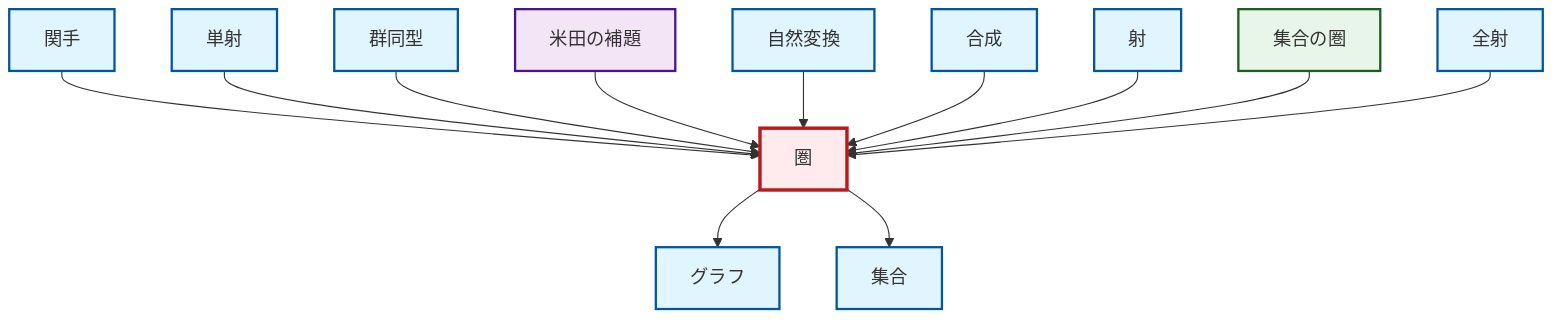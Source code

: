graph TD
    classDef definition fill:#e1f5fe,stroke:#01579b,stroke-width:2px
    classDef theorem fill:#f3e5f5,stroke:#4a148c,stroke-width:2px
    classDef axiom fill:#fff3e0,stroke:#e65100,stroke-width:2px
    classDef example fill:#e8f5e9,stroke:#1b5e20,stroke-width:2px
    classDef current fill:#ffebee,stroke:#b71c1c,stroke-width:3px
    def-monomorphism["単射"]:::definition
    def-epimorphism["全射"]:::definition
    def-isomorphism["群同型"]:::definition
    def-composition["合成"]:::definition
    thm-yoneda["米田の補題"]:::theorem
    def-set["集合"]:::definition
    ex-set-category["集合の圏"]:::example
    def-functor["関手"]:::definition
    def-graph["グラフ"]:::definition
    def-morphism["射"]:::definition
    def-category["圏"]:::definition
    def-natural-transformation["自然変換"]:::definition
    def-functor --> def-category
    def-monomorphism --> def-category
    def-isomorphism --> def-category
    thm-yoneda --> def-category
    def-natural-transformation --> def-category
    def-composition --> def-category
    def-morphism --> def-category
    ex-set-category --> def-category
    def-category --> def-graph
    def-category --> def-set
    def-epimorphism --> def-category
    class def-category current